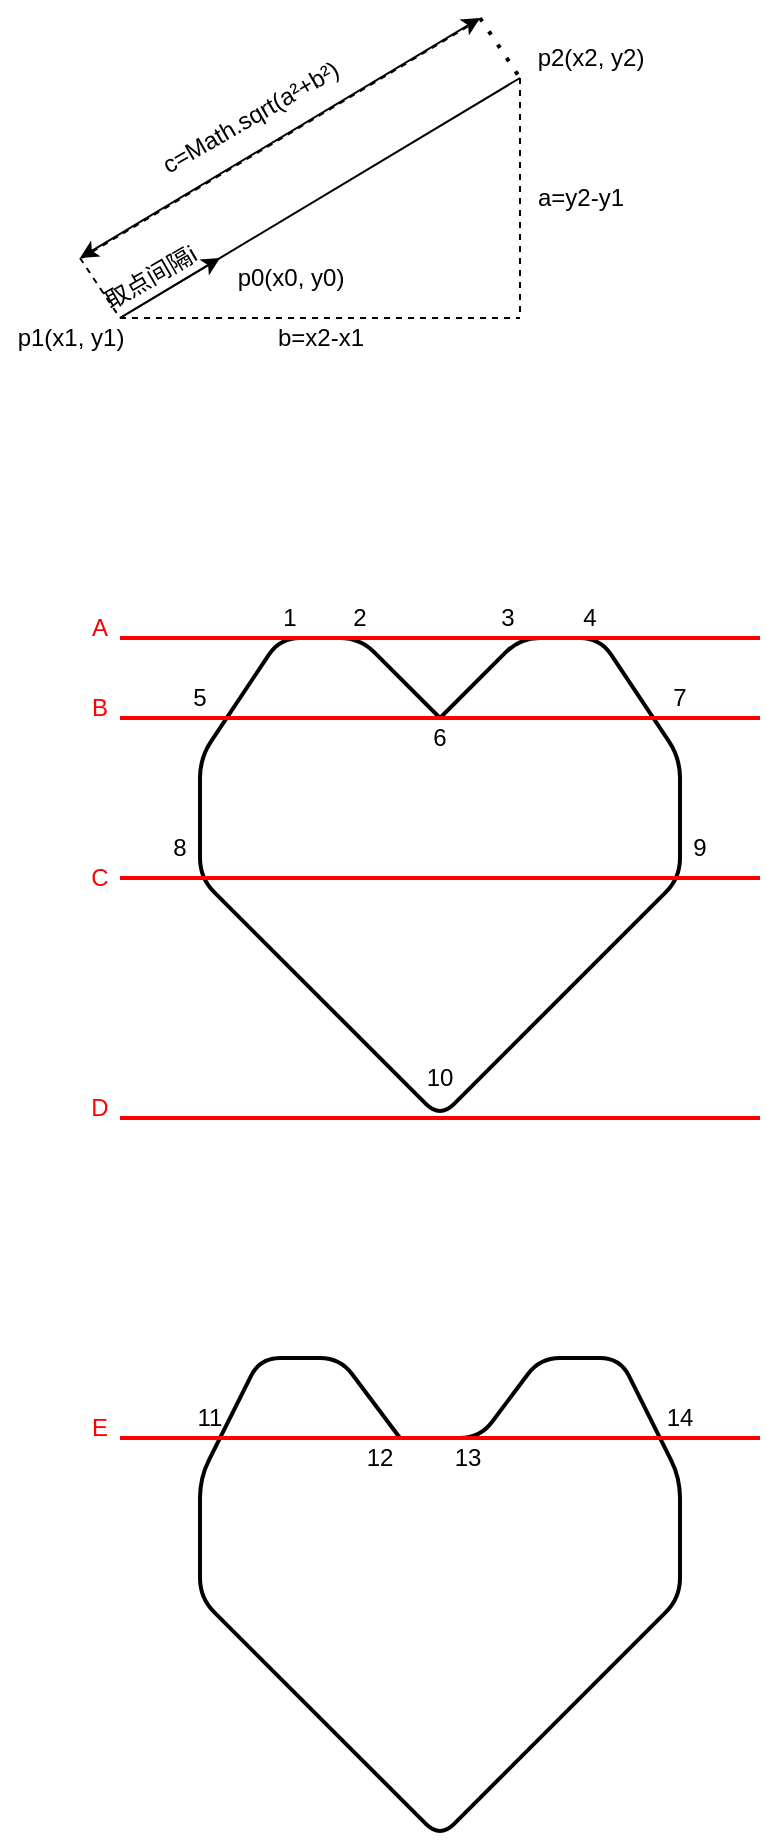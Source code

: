 <mxfile version="14.9.0" type="github">
  <diagram id="vTiN4KfFBK9rvcaAu1NN" name="Page-1">
    <mxGraphModel dx="946" dy="756" grid="1" gridSize="10" guides="1" tooltips="1" connect="1" arrows="1" fold="1" page="1" pageScale="1" pageWidth="827" pageHeight="1169" math="0" shadow="0">
      <root>
        <mxCell id="0" />
        <mxCell id="1" parent="0" />
        <mxCell id="xNaP84YUsBELK1snJAU2-3" value="" style="endArrow=none;html=1;" edge="1" parent="1">
          <mxGeometry width="50" height="50" relative="1" as="geometry">
            <mxPoint x="240" y="320" as="sourcePoint" />
            <mxPoint x="440" y="200" as="targetPoint" />
          </mxGeometry>
        </mxCell>
        <mxCell id="xNaP84YUsBELK1snJAU2-5" value="p2(x2, y2)" style="text;html=1;resizable=0;autosize=1;align=center;verticalAlign=middle;points=[];fillColor=none;strokeColor=none;rounded=0;" vertex="1" parent="1">
          <mxGeometry x="440" y="180" width="70" height="20" as="geometry" />
        </mxCell>
        <mxCell id="xNaP84YUsBELK1snJAU2-6" value="p1(x1, y1)" style="text;html=1;resizable=0;autosize=1;align=center;verticalAlign=middle;points=[];fillColor=none;strokeColor=none;rounded=0;" vertex="1" parent="1">
          <mxGeometry x="180" y="320" width="70" height="20" as="geometry" />
        </mxCell>
        <mxCell id="xNaP84YUsBELK1snJAU2-9" value="" style="endArrow=none;dashed=1;html=1;exitX=0.857;exitY=0;exitDx=0;exitDy=0;exitPerimeter=0;" edge="1" parent="1" source="xNaP84YUsBELK1snJAU2-6">
          <mxGeometry width="50" height="50" relative="1" as="geometry">
            <mxPoint x="390" y="340" as="sourcePoint" />
            <mxPoint x="440" y="320" as="targetPoint" />
          </mxGeometry>
        </mxCell>
        <mxCell id="xNaP84YUsBELK1snJAU2-10" value="" style="endArrow=none;dashed=1;html=1;" edge="1" parent="1">
          <mxGeometry width="50" height="50" relative="1" as="geometry">
            <mxPoint x="440" y="200" as="sourcePoint" />
            <mxPoint x="440" y="320" as="targetPoint" />
          </mxGeometry>
        </mxCell>
        <mxCell id="xNaP84YUsBELK1snJAU2-11" value="a=y2-y1" style="text;html=1;resizable=0;autosize=1;align=center;verticalAlign=middle;points=[];fillColor=none;strokeColor=none;rounded=0;" vertex="1" parent="1">
          <mxGeometry x="440" y="250" width="60" height="20" as="geometry" />
        </mxCell>
        <mxCell id="xNaP84YUsBELK1snJAU2-12" value="b=x2-x1" style="text;html=1;resizable=0;autosize=1;align=center;verticalAlign=middle;points=[];fillColor=none;strokeColor=none;rounded=0;" vertex="1" parent="1">
          <mxGeometry x="310" y="320" width="60" height="20" as="geometry" />
        </mxCell>
        <mxCell id="xNaP84YUsBELK1snJAU2-13" value="c=Math.sqrt(a²+b²)" style="text;html=1;resizable=0;autosize=1;align=center;verticalAlign=middle;points=[];fillColor=none;strokeColor=none;rounded=0;rotation=-30;" vertex="1" parent="1">
          <mxGeometry x="250" y="210" width="110" height="20" as="geometry" />
        </mxCell>
        <mxCell id="xNaP84YUsBELK1snJAU2-30" value="" style="endArrow=none;dashed=1;html=1;" edge="1" parent="1">
          <mxGeometry width="50" height="50" relative="1" as="geometry">
            <mxPoint x="221" y="290" as="sourcePoint" />
            <mxPoint x="421" y="170" as="targetPoint" />
          </mxGeometry>
        </mxCell>
        <mxCell id="xNaP84YUsBELK1snJAU2-34" value="" style="endArrow=none;dashed=1;html=1;dashPattern=1 3;strokeWidth=2;" edge="1" parent="1">
          <mxGeometry width="50" height="50" relative="1" as="geometry">
            <mxPoint x="420" y="170" as="sourcePoint" />
            <mxPoint x="440" y="200" as="targetPoint" />
          </mxGeometry>
        </mxCell>
        <mxCell id="xNaP84YUsBELK1snJAU2-35" value="" style="endArrow=none;dashed=1;html=1;entryX=0.857;entryY=0;entryDx=0;entryDy=0;entryPerimeter=0;" edge="1" parent="1" target="xNaP84YUsBELK1snJAU2-6">
          <mxGeometry width="50" height="50" relative="1" as="geometry">
            <mxPoint x="220" y="290" as="sourcePoint" />
            <mxPoint x="440" y="290" as="targetPoint" />
          </mxGeometry>
        </mxCell>
        <mxCell id="xNaP84YUsBELK1snJAU2-36" value="" style="endArrow=classic;startArrow=classic;html=1;" edge="1" parent="1">
          <mxGeometry width="50" height="50" relative="1" as="geometry">
            <mxPoint x="220" y="290" as="sourcePoint" />
            <mxPoint x="420" y="170" as="targetPoint" />
          </mxGeometry>
        </mxCell>
        <mxCell id="xNaP84YUsBELK1snJAU2-37" value="" style="endArrow=classic;html=1;exitX=0.857;exitY=0;exitDx=0;exitDy=0;exitPerimeter=0;" edge="1" parent="1" source="xNaP84YUsBELK1snJAU2-6">
          <mxGeometry width="50" height="50" relative="1" as="geometry">
            <mxPoint x="390" y="340" as="sourcePoint" />
            <mxPoint x="290" y="290" as="targetPoint" />
          </mxGeometry>
        </mxCell>
        <mxCell id="xNaP84YUsBELK1snJAU2-38" value="p0(x0, y0)" style="text;html=1;resizable=0;autosize=1;align=center;verticalAlign=middle;points=[];fillColor=none;strokeColor=none;rounded=0;" vertex="1" parent="1">
          <mxGeometry x="290" y="290" width="70" height="20" as="geometry" />
        </mxCell>
        <mxCell id="xNaP84YUsBELK1snJAU2-45" value="取点间隔i" style="text;html=1;resizable=0;autosize=1;align=center;verticalAlign=middle;points=[];fillColor=none;strokeColor=none;rounded=0;rotation=-30;" vertex="1" parent="1">
          <mxGeometry x="220" y="290" width="70" height="20" as="geometry" />
        </mxCell>
        <mxCell id="xNaP84YUsBELK1snJAU2-54" value="" style="endArrow=none;html=1;strokeWidth=2;" edge="1" parent="1">
          <mxGeometry width="50" height="50" relative="1" as="geometry">
            <mxPoint x="400" y="520" as="sourcePoint" />
            <mxPoint x="400" y="520" as="targetPoint" />
            <Array as="points">
              <mxPoint x="440" y="480" />
              <mxPoint x="480" y="480" />
              <mxPoint x="520" y="540" />
              <mxPoint x="520" y="600" />
              <mxPoint x="400" y="720" />
              <mxPoint x="320" y="640" />
              <mxPoint x="280" y="600" />
              <mxPoint x="280" y="540" />
              <mxPoint x="320" y="480" />
              <mxPoint x="360" y="480" />
            </Array>
          </mxGeometry>
        </mxCell>
        <mxCell id="xNaP84YUsBELK1snJAU2-59" value="" style="endArrow=none;html=1;strokeWidth=2;fillColor=#f8cecc;strokeColor=#FF0000;" edge="1" parent="1">
          <mxGeometry width="50" height="50" relative="1" as="geometry">
            <mxPoint x="240" y="480" as="sourcePoint" />
            <mxPoint x="560" y="480" as="targetPoint" />
          </mxGeometry>
        </mxCell>
        <mxCell id="xNaP84YUsBELK1snJAU2-63" value="" style="endArrow=none;html=1;strokeWidth=2;" edge="1" parent="1">
          <mxGeometry width="50" height="50" relative="1" as="geometry">
            <mxPoint x="380" y="880" as="sourcePoint" />
            <mxPoint x="380" y="880" as="targetPoint" />
            <Array as="points">
              <mxPoint x="420" y="880" />
              <mxPoint x="450" y="840" />
              <mxPoint x="490" y="840" />
              <mxPoint x="520" y="900" />
              <mxPoint x="520" y="960" />
              <mxPoint x="400" y="1080" />
              <mxPoint x="320" y="1000" />
              <mxPoint x="280" y="960" />
              <mxPoint x="280" y="900" />
              <mxPoint x="310" y="840" />
              <mxPoint x="350" y="840" />
            </Array>
          </mxGeometry>
        </mxCell>
        <mxCell id="xNaP84YUsBELK1snJAU2-64" value="" style="endArrow=none;html=1;strokeWidth=2;fillColor=#f8cecc;strokeColor=#FF0000;" edge="1" parent="1">
          <mxGeometry width="50" height="50" relative="1" as="geometry">
            <mxPoint x="240" y="520" as="sourcePoint" />
            <mxPoint x="560" y="520" as="targetPoint" />
          </mxGeometry>
        </mxCell>
        <mxCell id="xNaP84YUsBELK1snJAU2-65" value="" style="endArrow=none;html=1;strokeWidth=2;fillColor=#f8cecc;strokeColor=#FF0000;" edge="1" parent="1">
          <mxGeometry width="50" height="50" relative="1" as="geometry">
            <mxPoint x="240" y="600" as="sourcePoint" />
            <mxPoint x="560" y="600" as="targetPoint" />
          </mxGeometry>
        </mxCell>
        <mxCell id="xNaP84YUsBELK1snJAU2-66" value="" style="endArrow=none;html=1;strokeWidth=2;fillColor=#f8cecc;strokeColor=#FF0000;" edge="1" parent="1">
          <mxGeometry width="50" height="50" relative="1" as="geometry">
            <mxPoint x="240" y="720" as="sourcePoint" />
            <mxPoint x="560" y="720" as="targetPoint" />
          </mxGeometry>
        </mxCell>
        <mxCell id="xNaP84YUsBELK1snJAU2-68" value="&lt;font color=&quot;#ff0000&quot;&gt;A&lt;/font&gt;" style="text;html=1;strokeColor=none;fillColor=none;align=center;verticalAlign=middle;whiteSpace=wrap;rounded=0;strokeWidth=1;" vertex="1" parent="1">
          <mxGeometry x="210" y="460" width="40" height="30" as="geometry" />
        </mxCell>
        <mxCell id="xNaP84YUsBELK1snJAU2-69" value="&lt;font color=&quot;#ff0000&quot;&gt;B&lt;/font&gt;" style="text;html=1;strokeColor=none;fillColor=none;align=center;verticalAlign=middle;whiteSpace=wrap;rounded=0;strokeWidth=1;" vertex="1" parent="1">
          <mxGeometry x="210" y="500" width="40" height="30" as="geometry" />
        </mxCell>
        <mxCell id="xNaP84YUsBELK1snJAU2-70" value="&lt;font color=&quot;#ff0000&quot;&gt;C&lt;/font&gt;" style="text;html=1;strokeColor=none;fillColor=none;align=center;verticalAlign=middle;whiteSpace=wrap;rounded=0;strokeWidth=1;" vertex="1" parent="1">
          <mxGeometry x="210" y="585" width="40" height="30" as="geometry" />
        </mxCell>
        <mxCell id="xNaP84YUsBELK1snJAU2-71" value="&lt;font color=&quot;#ff0000&quot;&gt;D&lt;/font&gt;" style="text;html=1;strokeColor=none;fillColor=none;align=center;verticalAlign=middle;whiteSpace=wrap;rounded=0;strokeWidth=1;" vertex="1" parent="1">
          <mxGeometry x="210" y="700" width="40" height="30" as="geometry" />
        </mxCell>
        <mxCell id="xNaP84YUsBELK1snJAU2-73" value="1" style="text;html=1;strokeColor=none;fillColor=none;align=center;verticalAlign=middle;whiteSpace=wrap;rounded=0;" vertex="1" parent="1">
          <mxGeometry x="305" y="460" width="40" height="20" as="geometry" />
        </mxCell>
        <mxCell id="xNaP84YUsBELK1snJAU2-74" value="2&lt;span style=&quot;color: rgba(0 , 0 , 0 , 0) ; font-family: monospace ; font-size: 0px&quot;&gt;%3CmxGraphModel%3E%3Croot%3E%3CmxCell%20id%3D%220%22%2F%3E%3CmxCell%20id%3D%221%22%20parent%3D%220%22%2F%3E%3CmxCell%20id%3D%222%22%20value%3D%221%22%20style%3D%22text%3Bhtml%3D1%3BstrokeColor%3Dnone%3BfillColor%3Dnone%3Balign%3Dcenter%3BverticalAlign%3Dmiddle%3BwhiteSpace%3Dwrap%3Brounded%3D0%3B%22%20vertex%3D%221%22%20parent%3D%221%22%3E%3CmxGeometry%20x%3D%22305%22%20y%3D%22460%22%20width%3D%2240%22%20height%3D%2220%22%20as%3D%22geometry%22%2F%3E%3C%2FmxCell%3E%3C%2Froot%3E%3C%2FmxGraphModel%3E&lt;/span&gt;" style="text;html=1;strokeColor=none;fillColor=none;align=center;verticalAlign=middle;whiteSpace=wrap;rounded=0;" vertex="1" parent="1">
          <mxGeometry x="340" y="460" width="40" height="20" as="geometry" />
        </mxCell>
        <mxCell id="xNaP84YUsBELK1snJAU2-75" value="3" style="text;html=1;strokeColor=none;fillColor=none;align=center;verticalAlign=middle;whiteSpace=wrap;rounded=0;" vertex="1" parent="1">
          <mxGeometry x="414" y="460" width="40" height="20" as="geometry" />
        </mxCell>
        <mxCell id="xNaP84YUsBELK1snJAU2-76" value="4" style="text;html=1;strokeColor=none;fillColor=none;align=center;verticalAlign=middle;whiteSpace=wrap;rounded=0;" vertex="1" parent="1">
          <mxGeometry x="455" y="460" width="40" height="20" as="geometry" />
        </mxCell>
        <mxCell id="xNaP84YUsBELK1snJAU2-77" value="5" style="text;html=1;strokeColor=none;fillColor=none;align=center;verticalAlign=middle;whiteSpace=wrap;rounded=0;" vertex="1" parent="1">
          <mxGeometry x="260" y="500" width="40" height="20" as="geometry" />
        </mxCell>
        <mxCell id="xNaP84YUsBELK1snJAU2-79" value="6" style="text;html=1;strokeColor=none;fillColor=none;align=center;verticalAlign=middle;whiteSpace=wrap;rounded=0;" vertex="1" parent="1">
          <mxGeometry x="380" y="520" width="40" height="20" as="geometry" />
        </mxCell>
        <mxCell id="xNaP84YUsBELK1snJAU2-80" value="7" style="text;html=1;strokeColor=none;fillColor=none;align=center;verticalAlign=middle;whiteSpace=wrap;rounded=0;" vertex="1" parent="1">
          <mxGeometry x="500" y="500" width="40" height="20" as="geometry" />
        </mxCell>
        <mxCell id="xNaP84YUsBELK1snJAU2-81" value="8&lt;span style=&quot;color: rgba(0 , 0 , 0 , 0) ; font-family: monospace ; font-size: 0px&quot;&gt;%3CmxGraphModel%3E%3Croot%3E%3CmxCell%20id%3D%220%22%2F%3E%3CmxCell%20id%3D%221%22%20parent%3D%220%22%2F%3E%3CmxCell%20id%3D%222%22%20value%3D%222%26lt%3Bspan%20style%3D%26quot%3Bcolor%3A%20rgba(0%20%2C%200%20%2C%200%20%2C%200)%20%3B%20font-family%3A%20monospace%20%3B%20font-size%3A%200px%26quot%3B%26gt%3B%253CmxGraphModel%253E%253Croot%253E%253CmxCell%2520id%253D%25220%2522%252F%253E%253CmxCell%2520id%253D%25221%2522%2520parent%253D%25220%2522%252F%253E%253CmxCell%2520id%253D%25222%2522%2520value%253D%25221%2522%2520style%253D%2522text%253Bhtml%253D1%253BstrokeColor%253Dnone%253BfillColor%253Dnone%253Balign%253Dcenter%253BverticalAlign%253Dmiddle%253BwhiteSpace%253Dwrap%253Brounded%253D0%253B%2522%2520vertex%253D%25221%2522%2520parent%253D%25221%2522%253E%253CmxGeometry%2520x%253D%2522305%2522%2520y%253D%2522460%2522%2520width%253D%252240%2522%2520height%253D%252220%2522%2520as%253D%2522geometry%2522%252F%253E%253C%252FmxCell%253E%253C%252Froot%253E%253C%252FmxGraphModel%253E%26lt%3B%2Fspan%26gt%3B%22%20style%3D%22text%3Bhtml%3D1%3BstrokeColor%3Dnone%3BfillColor%3Dnone%3Balign%3Dcenter%3BverticalAlign%3Dmiddle%3BwhiteSpace%3Dwrap%3Brounded%3D0%3B%22%20vertex%3D%221%22%20parent%3D%221%22%3E%3CmxGeometry%20x%3D%22340%22%20y%3D%22460%22%20width%3D%2240%22%20height%3D%2220%22%20as%3D%22geometry%22%2F%3E%3C%2FmxCell%3E%3C%2Froot%3E%3C%2FmxGraphModel%3E&lt;/span&gt;" style="text;html=1;strokeColor=none;fillColor=none;align=center;verticalAlign=middle;whiteSpace=wrap;rounded=0;" vertex="1" parent="1">
          <mxGeometry x="250" y="575" width="40" height="20" as="geometry" />
        </mxCell>
        <mxCell id="xNaP84YUsBELK1snJAU2-82" value="9" style="text;html=1;strokeColor=none;fillColor=none;align=center;verticalAlign=middle;whiteSpace=wrap;rounded=0;" vertex="1" parent="1">
          <mxGeometry x="510" y="575" width="40" height="20" as="geometry" />
        </mxCell>
        <mxCell id="xNaP84YUsBELK1snJAU2-83" value="10" style="text;html=1;strokeColor=none;fillColor=none;align=center;verticalAlign=middle;whiteSpace=wrap;rounded=0;" vertex="1" parent="1">
          <mxGeometry x="380" y="690" width="40" height="20" as="geometry" />
        </mxCell>
        <mxCell id="xNaP84YUsBELK1snJAU2-84" value="" style="endArrow=none;html=1;strokeWidth=2;fillColor=#f8cecc;strokeColor=#FF0000;" edge="1" parent="1">
          <mxGeometry width="50" height="50" relative="1" as="geometry">
            <mxPoint x="240" y="880" as="sourcePoint" />
            <mxPoint x="560" y="880" as="targetPoint" />
          </mxGeometry>
        </mxCell>
        <mxCell id="xNaP84YUsBELK1snJAU2-85" value="11" style="text;html=1;strokeColor=none;fillColor=none;align=center;verticalAlign=middle;whiteSpace=wrap;rounded=0;" vertex="1" parent="1">
          <mxGeometry x="265" y="860" width="40" height="20" as="geometry" />
        </mxCell>
        <mxCell id="xNaP84YUsBELK1snJAU2-86" value="12" style="text;html=1;strokeColor=none;fillColor=none;align=center;verticalAlign=middle;whiteSpace=wrap;rounded=0;" vertex="1" parent="1">
          <mxGeometry x="350" y="880" width="40" height="20" as="geometry" />
        </mxCell>
        <mxCell id="xNaP84YUsBELK1snJAU2-87" value="&lt;font color=&quot;#ff0000&quot;&gt;E&lt;/font&gt;" style="text;html=1;strokeColor=none;fillColor=none;align=center;verticalAlign=middle;whiteSpace=wrap;rounded=0;strokeWidth=1;" vertex="1" parent="1">
          <mxGeometry x="210" y="860" width="40" height="30" as="geometry" />
        </mxCell>
        <mxCell id="xNaP84YUsBELK1snJAU2-88" value="13" style="text;html=1;strokeColor=none;fillColor=none;align=center;verticalAlign=middle;whiteSpace=wrap;rounded=0;" vertex="1" parent="1">
          <mxGeometry x="394" y="880" width="40" height="20" as="geometry" />
        </mxCell>
        <mxCell id="xNaP84YUsBELK1snJAU2-89" value="14" style="text;html=1;strokeColor=none;fillColor=none;align=center;verticalAlign=middle;whiteSpace=wrap;rounded=0;" vertex="1" parent="1">
          <mxGeometry x="500" y="860" width="40" height="20" as="geometry" />
        </mxCell>
      </root>
    </mxGraphModel>
  </diagram>
</mxfile>

